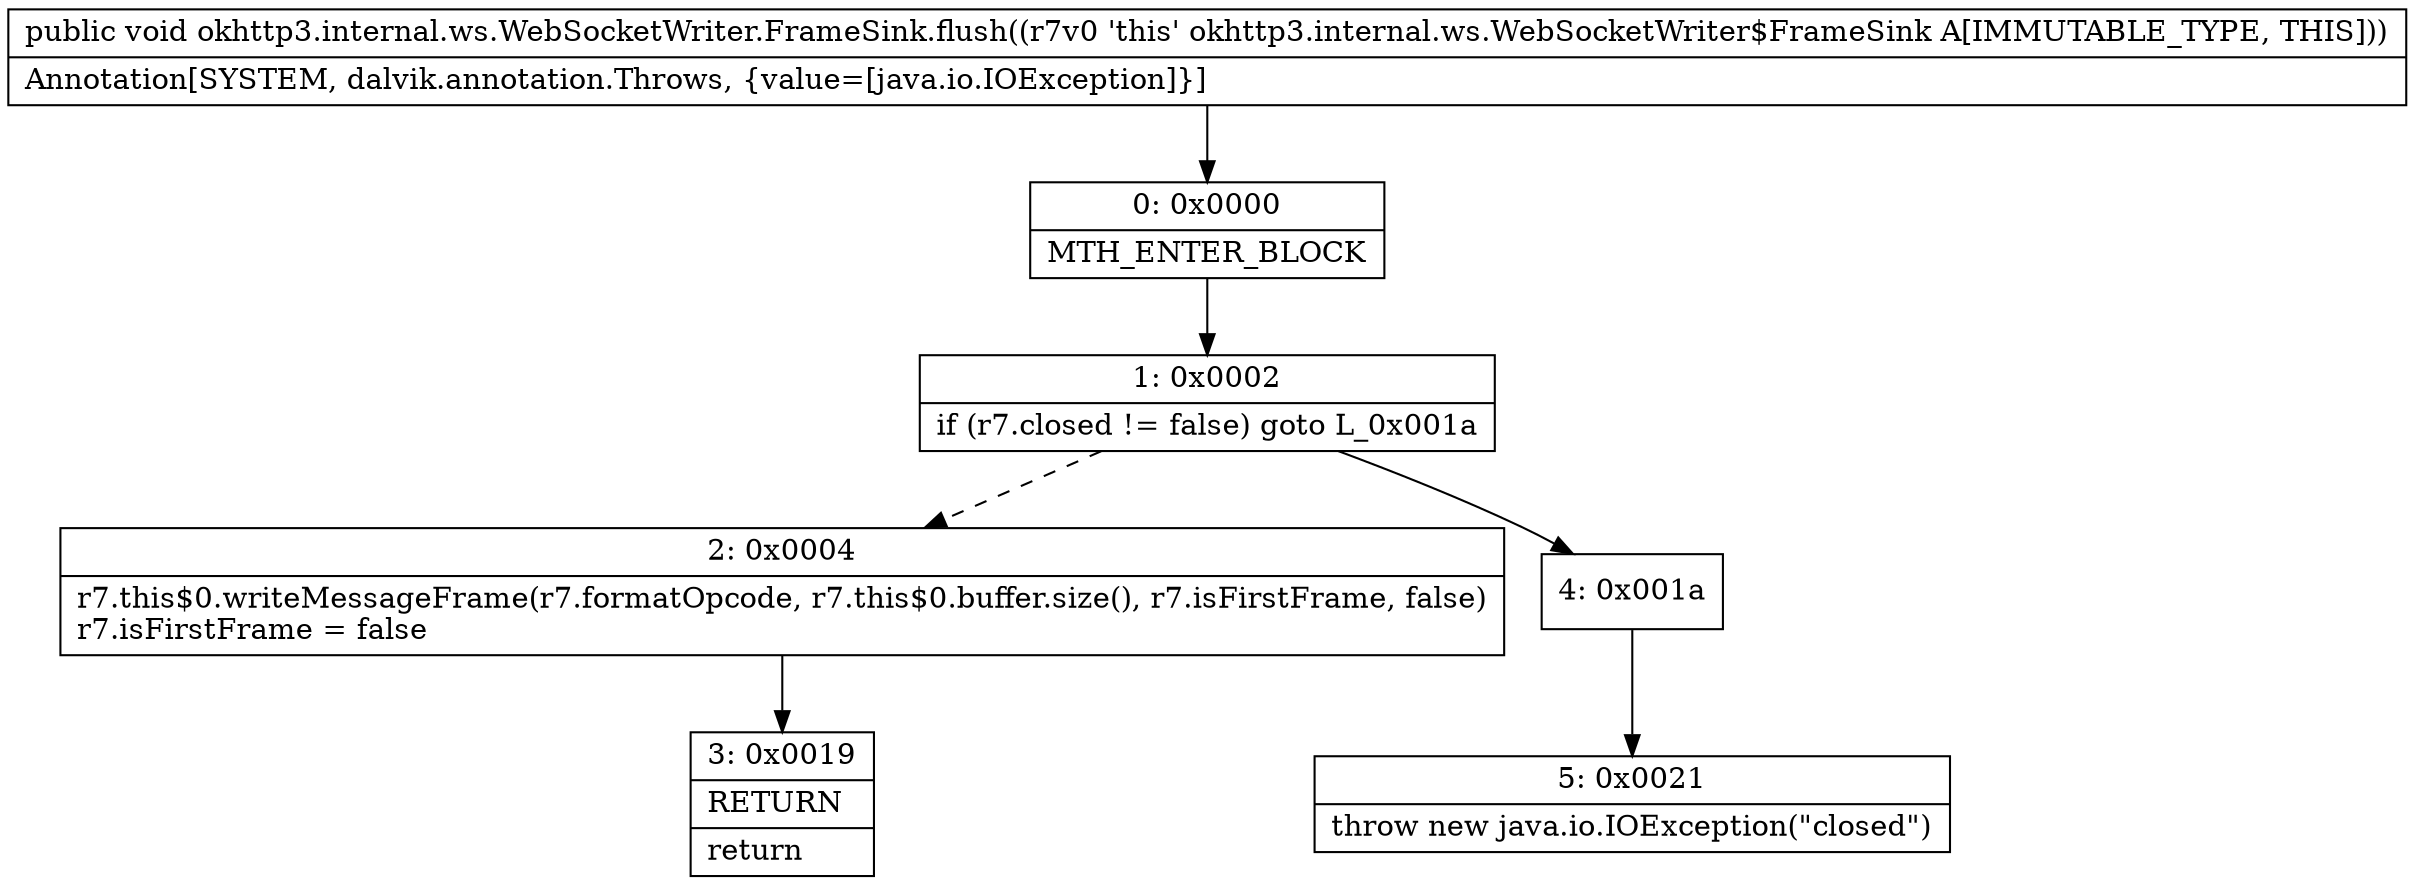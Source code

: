 digraph "CFG forokhttp3.internal.ws.WebSocketWriter.FrameSink.flush()V" {
Node_0 [shape=record,label="{0\:\ 0x0000|MTH_ENTER_BLOCK\l}"];
Node_1 [shape=record,label="{1\:\ 0x0002|if (r7.closed != false) goto L_0x001a\l}"];
Node_2 [shape=record,label="{2\:\ 0x0004|r7.this$0.writeMessageFrame(r7.formatOpcode, r7.this$0.buffer.size(), r7.isFirstFrame, false)\lr7.isFirstFrame = false\l}"];
Node_3 [shape=record,label="{3\:\ 0x0019|RETURN\l|return\l}"];
Node_4 [shape=record,label="{4\:\ 0x001a}"];
Node_5 [shape=record,label="{5\:\ 0x0021|throw new java.io.IOException(\"closed\")\l}"];
MethodNode[shape=record,label="{public void okhttp3.internal.ws.WebSocketWriter.FrameSink.flush((r7v0 'this' okhttp3.internal.ws.WebSocketWriter$FrameSink A[IMMUTABLE_TYPE, THIS]))  | Annotation[SYSTEM, dalvik.annotation.Throws, \{value=[java.io.IOException]\}]\l}"];
MethodNode -> Node_0;
Node_0 -> Node_1;
Node_1 -> Node_2[style=dashed];
Node_1 -> Node_4;
Node_2 -> Node_3;
Node_4 -> Node_5;
}

